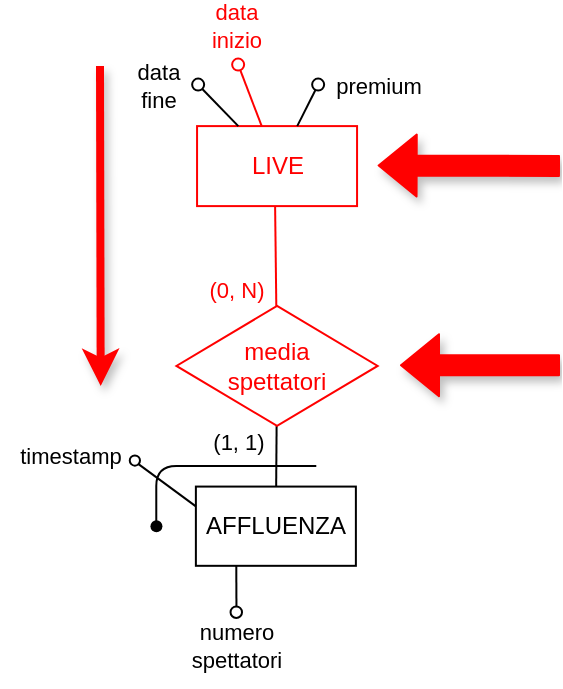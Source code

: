<mxfile scale="1" border="10">
    <diagram id="-rriOPSDnHkLpZKLwRpb" name="Page-1">
        <mxGraphModel dx="3340" dy="1646" grid="1" gridSize="10" guides="1" tooltips="1" connect="1" arrows="1" fold="1" page="1" pageScale="1" pageWidth="850" pageHeight="1100" background="#FFFFFF" math="0" shadow="0">
            <root>
                <mxCell id="0"/>
                <mxCell id="1" parent="0"/>
                <mxCell id="493" value="" style="shape=flexArrow;endArrow=classic;html=1;shadow=1;strokeColor=#FF0000;fontColor=#FF0000;fillColor=#FF0000;" parent="1" edge="1">
                    <mxGeometry width="50" height="50" relative="1" as="geometry">
                        <mxPoint x="-2220" y="-870.38" as="sourcePoint"/>
                        <mxPoint x="-2300" y="-870.38" as="targetPoint"/>
                    </mxGeometry>
                </mxCell>
                <mxCell id="494" value="" style="endArrow=oval;html=1;fillStyle=auto;strokeWidth=1;startSize=6;endSize=6;fillColor=#000000;startArrow=none;startFill=0;endFill=0;strokeColor=#FF0000;" parent="1" source="496" edge="1">
                    <mxGeometry width="50" height="50" relative="1" as="geometry">
                        <mxPoint x="-2386.87" y="-1314.033" as="sourcePoint"/>
                        <mxPoint x="-2380.93" y="-1020.69" as="targetPoint"/>
                    </mxGeometry>
                </mxCell>
                <mxCell id="495" value="&lt;font color=&quot;#ff0000&quot;&gt;data&lt;br&gt;inizio&lt;/font&gt;" style="edgeLabel;html=1;align=center;verticalAlign=middle;resizable=0;points=[];" parent="494" vertex="1" connectable="0">
                    <mxGeometry x="0.479" y="1" relative="1" as="geometry">
                        <mxPoint x="-3" y="-28" as="offset"/>
                    </mxGeometry>
                </mxCell>
                <mxCell id="496" value="&lt;font color=&quot;#ff0000&quot;&gt;LIVE&lt;/font&gt;" style="whiteSpace=wrap;html=1;strokeColor=#FF0000;" parent="1" vertex="1">
                    <mxGeometry x="-2401.47" y="-989.95" width="80" height="40" as="geometry"/>
                </mxCell>
                <mxCell id="497" style="edgeStyle=none;shape=connector;rounded=1;fillStyle=auto;html=1;labelBackgroundColor=default;strokeColor=default;strokeWidth=1;fontFamily=Helvetica;fontSize=11;fontColor=default;endArrow=none;endFill=0;startSize=6;endSize=6;fillColor=#000000;startArrow=oval;startFill=0;" parent="1" target="496" edge="1">
                    <mxGeometry relative="1" as="geometry">
                        <mxPoint x="-2340.896" y="-951.06" as="targetPoint"/>
                        <mxPoint x="-2340.93" y="-1010.69" as="sourcePoint"/>
                    </mxGeometry>
                </mxCell>
                <mxCell id="498" value="premium" style="edgeLabel;html=1;align=center;verticalAlign=middle;resizable=0;points=[];fontSize=11;fontFamily=Helvetica;fontColor=default;" parent="497" vertex="1" connectable="0">
                    <mxGeometry x="-0.257" y="1" relative="1" as="geometry">
                        <mxPoint x="33" y="-8" as="offset"/>
                    </mxGeometry>
                </mxCell>
                <mxCell id="499" value="" style="endArrow=oval;html=1;fillStyle=auto;strokeWidth=1;startSize=6;endSize=6;fillColor=#000000;startArrow=none;startFill=0;endFill=0;" parent="1" source="496" edge="1">
                    <mxGeometry width="50" height="50" relative="1" as="geometry">
                        <mxPoint x="-2359.14" y="-979.95" as="sourcePoint"/>
                        <mxPoint x="-2400.93" y="-1010.69" as="targetPoint"/>
                    </mxGeometry>
                </mxCell>
                <mxCell id="500" value="data&lt;br&gt;fine" style="edgeLabel;html=1;align=center;verticalAlign=middle;resizable=0;points=[];" parent="499" vertex="1" connectable="0">
                    <mxGeometry x="0.479" y="1" relative="1" as="geometry">
                        <mxPoint x="-25" y="-6" as="offset"/>
                    </mxGeometry>
                </mxCell>
                <mxCell id="501" value="&lt;font color=&quot;#ff0000&quot;&gt;(0, N)&lt;/font&gt;" style="edgeStyle=none;html=1;endArrow=none;endFill=0;exitX=0.5;exitY=1;exitDx=0;exitDy=0;strokeColor=#FF0000;" parent="1" target="504" edge="1">
                    <mxGeometry x="0.655" y="-20" relative="1" as="geometry">
                        <mxPoint as="offset"/>
                        <mxPoint x="-2362.45" y="-949.95" as="sourcePoint"/>
                    </mxGeometry>
                </mxCell>
                <mxCell id="502" value="AFFLUENZA" style="whiteSpace=wrap;html=1;strokeColor=#000000;" parent="1" vertex="1">
                    <mxGeometry x="-2402.06" y="-809.71" width="80" height="39.62" as="geometry"/>
                </mxCell>
                <mxCell id="503" value="(1, 1)" style="edgeStyle=none;html=1;endArrow=none;endFill=0;strokeColor=#000000;" parent="1" source="504" target="502" edge="1">
                    <mxGeometry x="-0.454" y="-19" relative="1" as="geometry">
                        <mxPoint as="offset"/>
                    </mxGeometry>
                </mxCell>
                <mxCell id="504" value="&lt;font color=&quot;#ff0000&quot;&gt;media&lt;br&gt;spettatori&lt;/font&gt;" style="rhombus;whiteSpace=wrap;html=1;strokeColor=#FF0000;" parent="1" vertex="1">
                    <mxGeometry x="-2411.78" y="-900.04" width="100.61" height="60" as="geometry"/>
                </mxCell>
                <mxCell id="505" value="" style="endArrow=none;html=1;strokeColor=#000000;fontSize=11;fontColor=#FF0000;exitX=0;exitY=0.25;exitDx=0;exitDy=0;entryX=1;entryY=1;entryDx=0;entryDy=0;" parent="1" source="502" target="506" edge="1">
                    <mxGeometry width="50" height="50" relative="1" as="geometry">
                        <mxPoint x="-2451.47" y="-770.17" as="sourcePoint"/>
                        <mxPoint x="-2431.86" y="-820.04" as="targetPoint"/>
                    </mxGeometry>
                </mxCell>
                <mxCell id="506" value="" style="ellipse;whiteSpace=wrap;html=1;aspect=fixed;strokeColor=#000000;fontSize=11;fontColor=#FF0000;" parent="1" vertex="1">
                    <mxGeometry x="-2435.13" y="-825.3" width="5.13" height="5.13" as="geometry"/>
                </mxCell>
                <mxCell id="507" value="" style="endArrow=none;html=1;strokeColor=#000000;fontSize=11;fontColor=#FF0000;exitX=0.5;exitY=-0.006;exitDx=0;exitDy=0;exitPerimeter=0;" parent="1" source="509" edge="1">
                    <mxGeometry width="50" height="50" relative="1" as="geometry">
                        <mxPoint x="-2382" y="-760" as="sourcePoint"/>
                        <mxPoint x="-2381.86" y="-770.04" as="targetPoint"/>
                    </mxGeometry>
                </mxCell>
                <mxCell id="508" value="" style="ellipse;whiteSpace=wrap;html=1;aspect=fixed;strokeColor=#000000;fontSize=11;fontColor=#FF0000;" parent="1" vertex="1">
                    <mxGeometry x="-2384.73" y="-749.78" width="5.74" height="5.74" as="geometry"/>
                </mxCell>
                <mxCell id="509" value="&lt;font color=&quot;#000000&quot; style=&quot;font-size: 11px;&quot;&gt;numero &lt;br&gt;spettatori&lt;/font&gt;" style="text;html=1;align=center;verticalAlign=middle;resizable=0;points=[];autosize=1;strokeColor=none;fillColor=none;fontSize=11;fontColor=#FF0000;" parent="1" vertex="1">
                    <mxGeometry x="-2416.78" y="-749.78" width="70" height="40" as="geometry"/>
                </mxCell>
                <mxCell id="510" value="&lt;font style=&quot;font-size: 11px;&quot; color=&quot;#000000&quot;&gt;timestamp&lt;/font&gt;" style="text;html=1;align=center;verticalAlign=middle;resizable=0;points=[];autosize=1;strokeColor=none;fillColor=none;fontSize=10;fontColor=#FF0000;" parent="1" vertex="1">
                    <mxGeometry x="-2500" y="-839.71" width="70" height="30" as="geometry"/>
                </mxCell>
                <mxCell id="511" value="" style="endArrow=none;html=1;strokeColor=#000000;fontSize=10;fontColor=#FF0000;" parent="1" edge="1">
                    <mxGeometry width="50" height="50" relative="1" as="geometry">
                        <mxPoint x="-2421.86" y="-790.04" as="sourcePoint"/>
                        <mxPoint x="-2341.86" y="-820.04" as="targetPoint"/>
                        <Array as="points">
                            <mxPoint x="-2421.86" y="-820.04"/>
                        </Array>
                    </mxGeometry>
                </mxCell>
                <mxCell id="512" value="" style="shape=waypoint;fillStyle=solid;size=6;pointerEvents=1;points=[];fillColor=none;resizable=0;rotatable=0;perimeter=centerPerimeter;snapToPoint=1;strokeColor=#000000;fontSize=10;fontColor=#FF0000;" parent="1" vertex="1">
                    <mxGeometry x="-2431.78" y="-799.9" width="20" height="20" as="geometry"/>
                </mxCell>
                <mxCell id="516" value="" style="shape=flexArrow;endArrow=classic;html=1;shadow=1;strokeColor=#FF0000;fontColor=#FF0000;fillColor=#FF0000;" parent="1" edge="1">
                    <mxGeometry width="50" height="50" relative="1" as="geometry">
                        <mxPoint x="-2220" y="-970" as="sourcePoint"/>
                        <mxPoint x="-2311.17" y="-970.29" as="targetPoint"/>
                    </mxGeometry>
                </mxCell>
                <mxCell id="517" value="" style="endArrow=classic;html=1;shadow=1;strokeColor=#FF0000;fontColor=#FF0000;fillColor=#FF0000;strokeWidth=4;" parent="1" edge="1">
                    <mxGeometry width="50" height="50" relative="1" as="geometry">
                        <mxPoint x="-2450" y="-1020" as="sourcePoint"/>
                        <mxPoint x="-2449.66" y="-860" as="targetPoint"/>
                    </mxGeometry>
                </mxCell>
            </root>
        </mxGraphModel>
    </diagram>
</mxfile>